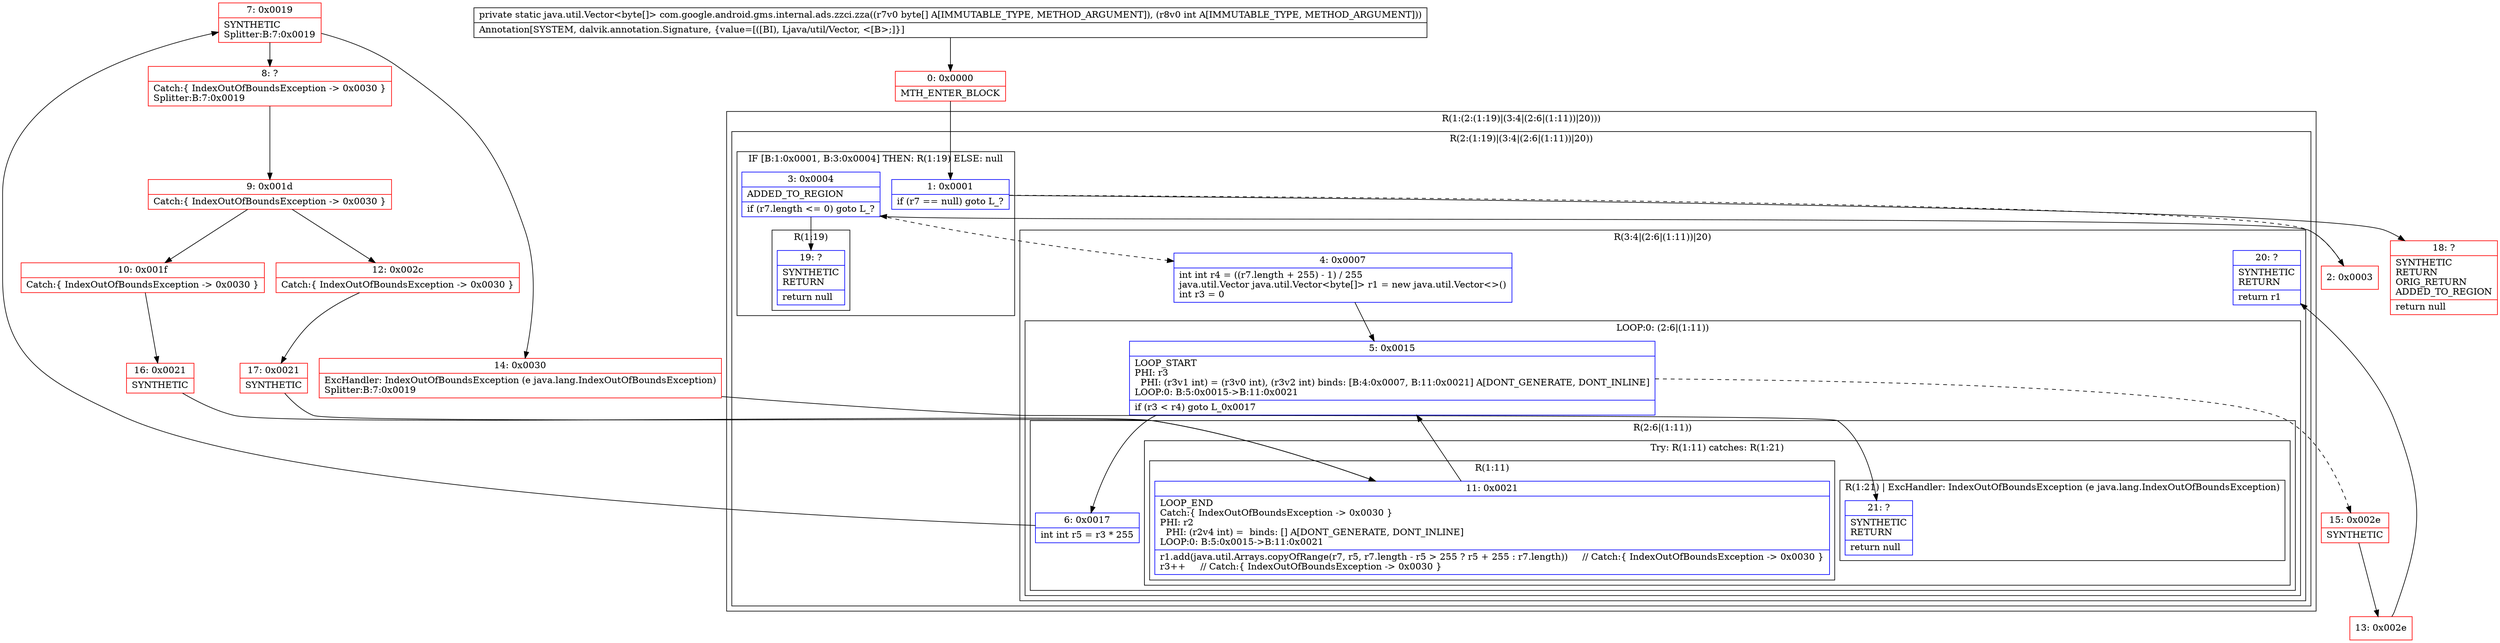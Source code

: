 digraph "CFG forcom.google.android.gms.internal.ads.zzci.zza([BI)Ljava\/util\/Vector;" {
subgraph cluster_Region_17493371 {
label = "R(1:(2:(1:19)|(3:4|(2:6|(1:11))|20)))";
node [shape=record,color=blue];
subgraph cluster_Region_542553167 {
label = "R(2:(1:19)|(3:4|(2:6|(1:11))|20))";
node [shape=record,color=blue];
subgraph cluster_IfRegion_150533116 {
label = "IF [B:1:0x0001, B:3:0x0004] THEN: R(1:19) ELSE: null";
node [shape=record,color=blue];
Node_1 [shape=record,label="{1\:\ 0x0001|if (r7 == null) goto L_?\l}"];
Node_3 [shape=record,label="{3\:\ 0x0004|ADDED_TO_REGION\l|if (r7.length \<= 0) goto L_?\l}"];
subgraph cluster_Region_1729516149 {
label = "R(1:19)";
node [shape=record,color=blue];
Node_19 [shape=record,label="{19\:\ ?|SYNTHETIC\lRETURN\l|return null\l}"];
}
}
subgraph cluster_Region_1184565793 {
label = "R(3:4|(2:6|(1:11))|20)";
node [shape=record,color=blue];
Node_4 [shape=record,label="{4\:\ 0x0007|int int r4 = ((r7.length + 255) \- 1) \/ 255\ljava.util.Vector java.util.Vector\<byte[]\> r1 = new java.util.Vector\<\>()\lint r3 = 0\l}"];
subgraph cluster_LoopRegion_2081937910 {
label = "LOOP:0: (2:6|(1:11))";
node [shape=record,color=blue];
Node_5 [shape=record,label="{5\:\ 0x0015|LOOP_START\lPHI: r3 \l  PHI: (r3v1 int) = (r3v0 int), (r3v2 int) binds: [B:4:0x0007, B:11:0x0021] A[DONT_GENERATE, DONT_INLINE]\lLOOP:0: B:5:0x0015\-\>B:11:0x0021\l|if (r3 \< r4) goto L_0x0017\l}"];
subgraph cluster_Region_1117665693 {
label = "R(2:6|(1:11))";
node [shape=record,color=blue];
Node_6 [shape=record,label="{6\:\ 0x0017|int int r5 = r3 * 255\l}"];
subgraph cluster_TryCatchRegion_824249049 {
label = "Try: R(1:11) catches: R(1:21)";
node [shape=record,color=blue];
subgraph cluster_Region_124968710 {
label = "R(1:11)";
node [shape=record,color=blue];
Node_11 [shape=record,label="{11\:\ 0x0021|LOOP_END\lCatch:\{ IndexOutOfBoundsException \-\> 0x0030 \}\lPHI: r2 \l  PHI: (r2v4 int) =  binds: [] A[DONT_GENERATE, DONT_INLINE]\lLOOP:0: B:5:0x0015\-\>B:11:0x0021\l|r1.add(java.util.Arrays.copyOfRange(r7, r5, r7.length \- r5 \> 255 ? r5 + 255 : r7.length))     \/\/ Catch:\{ IndexOutOfBoundsException \-\> 0x0030 \}\lr3++     \/\/ Catch:\{ IndexOutOfBoundsException \-\> 0x0030 \}\l}"];
}
subgraph cluster_Region_616576126 {
label = "R(1:21) | ExcHandler: IndexOutOfBoundsException (e java.lang.IndexOutOfBoundsException)\l";
node [shape=record,color=blue];
Node_21 [shape=record,label="{21\:\ ?|SYNTHETIC\lRETURN\l|return null\l}"];
}
}
}
}
Node_20 [shape=record,label="{20\:\ ?|SYNTHETIC\lRETURN\l|return r1\l}"];
}
}
}
subgraph cluster_Region_616576126 {
label = "R(1:21) | ExcHandler: IndexOutOfBoundsException (e java.lang.IndexOutOfBoundsException)\l";
node [shape=record,color=blue];
Node_21 [shape=record,label="{21\:\ ?|SYNTHETIC\lRETURN\l|return null\l}"];
}
Node_0 [shape=record,color=red,label="{0\:\ 0x0000|MTH_ENTER_BLOCK\l}"];
Node_2 [shape=record,color=red,label="{2\:\ 0x0003}"];
Node_7 [shape=record,color=red,label="{7\:\ 0x0019|SYNTHETIC\lSplitter:B:7:0x0019\l}"];
Node_8 [shape=record,color=red,label="{8\:\ ?|Catch:\{ IndexOutOfBoundsException \-\> 0x0030 \}\lSplitter:B:7:0x0019\l}"];
Node_9 [shape=record,color=red,label="{9\:\ 0x001d|Catch:\{ IndexOutOfBoundsException \-\> 0x0030 \}\l}"];
Node_10 [shape=record,color=red,label="{10\:\ 0x001f|Catch:\{ IndexOutOfBoundsException \-\> 0x0030 \}\l}"];
Node_12 [shape=record,color=red,label="{12\:\ 0x002c|Catch:\{ IndexOutOfBoundsException \-\> 0x0030 \}\l}"];
Node_13 [shape=record,color=red,label="{13\:\ 0x002e}"];
Node_14 [shape=record,color=red,label="{14\:\ 0x0030|ExcHandler: IndexOutOfBoundsException (e java.lang.IndexOutOfBoundsException)\lSplitter:B:7:0x0019\l}"];
Node_15 [shape=record,color=red,label="{15\:\ 0x002e|SYNTHETIC\l}"];
Node_16 [shape=record,color=red,label="{16\:\ 0x0021|SYNTHETIC\l}"];
Node_17 [shape=record,color=red,label="{17\:\ 0x0021|SYNTHETIC\l}"];
Node_18 [shape=record,color=red,label="{18\:\ ?|SYNTHETIC\lRETURN\lORIG_RETURN\lADDED_TO_REGION\l|return null\l}"];
MethodNode[shape=record,label="{private static java.util.Vector\<byte[]\> com.google.android.gms.internal.ads.zzci.zza((r7v0 byte[] A[IMMUTABLE_TYPE, METHOD_ARGUMENT]), (r8v0 int A[IMMUTABLE_TYPE, METHOD_ARGUMENT]))  | Annotation[SYSTEM, dalvik.annotation.Signature, \{value=[([BI), Ljava\/util\/Vector, \<[B\>;]\}]\l}"];
MethodNode -> Node_0;
Node_1 -> Node_2[style=dashed];
Node_1 -> Node_18;
Node_3 -> Node_4[style=dashed];
Node_3 -> Node_19;
Node_4 -> Node_5;
Node_5 -> Node_6;
Node_5 -> Node_15[style=dashed];
Node_6 -> Node_7;
Node_11 -> Node_5;
Node_0 -> Node_1;
Node_2 -> Node_3;
Node_7 -> Node_8;
Node_7 -> Node_14;
Node_8 -> Node_9;
Node_9 -> Node_10;
Node_9 -> Node_12;
Node_10 -> Node_16;
Node_12 -> Node_17;
Node_13 -> Node_20;
Node_14 -> Node_21;
Node_15 -> Node_13;
Node_16 -> Node_11;
Node_17 -> Node_11;
}

